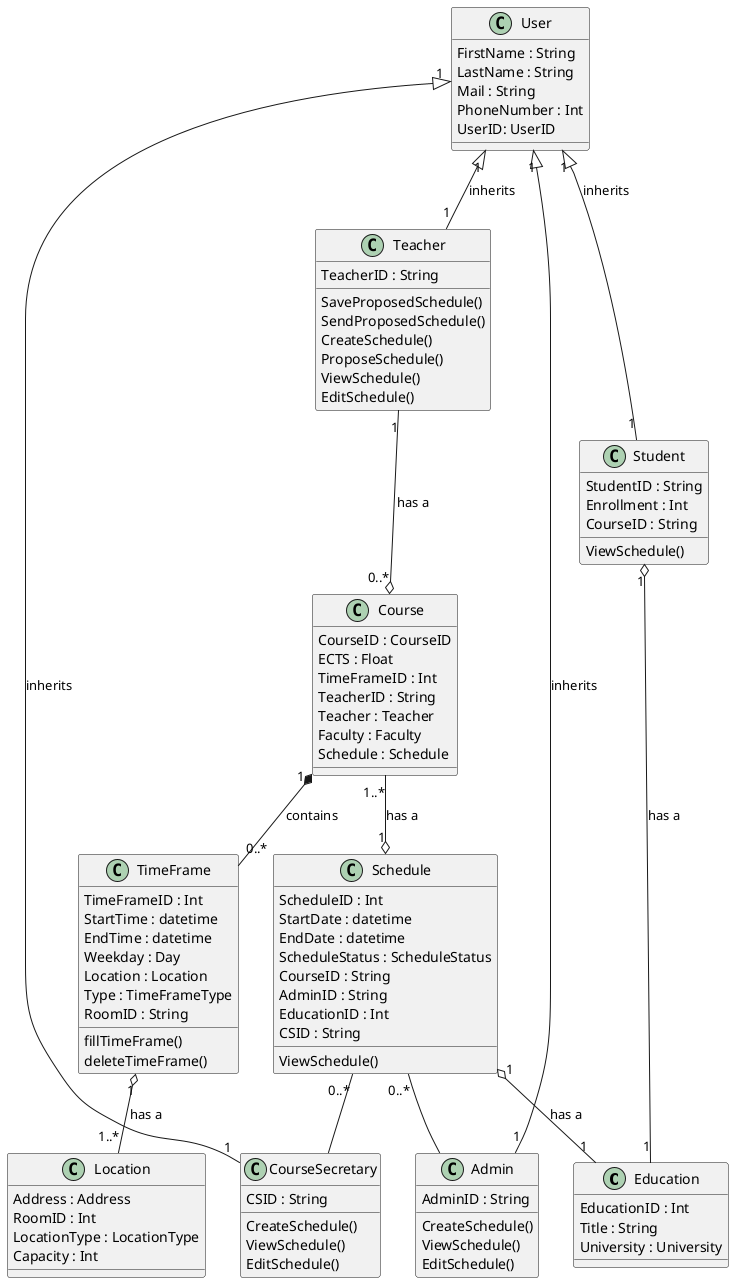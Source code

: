 @startuml ClassDiagram

class Education {
    EducationID : Int
    Title : String
    University : University
}

class Schedule{
    ScheduleID : Int
    StartDate : datetime
    EndDate : datetime
    ScheduleStatus : ScheduleStatus
    CourseID : String
    AdminID : String
    EducationID : Int
    CSID : String

    ViewSchedule()
}

class Location{
    Address : Address
    RoomID : Int
    LocationType : LocationType
    Capacity : Int
}

class Course{
    CourseID : CourseID
    ECTS : Float
    TimeFrameID : Int
    TeacherID : String
    Teacher : Teacher
    Faculty : Faculty
    Schedule : Schedule
}


class User{
    FirstName : String
    LastName : String
    Mail : String
    PhoneNumber : Int
    UserID: UserID
}

' class Semester{
'     Courses : Course[]
'     StartDate : Datetime
' }

class Student{
    StudentID : String
    Enrollment : Int
    CourseID : String
    ViewSchedule()
}

class Teacher{
    TeacherID : String
    SaveProposedSchedule()
    SendProposedSchedule()
    CreateSchedule()
    ProposeSchedule()
    ViewSchedule()
    EditSchedule()
}

class Admin{
    AdminID : String
    CreateSchedule()
    ViewSchedule()
    EditSchedule()
}

class TimeFrame{
    TimeFrameID : Int
    StartTime : datetime
    EndTime : datetime
    Weekday : Day
    Location : Location
    Type : TimeFrameType
    RoomID : String
    fillTimeFrame()
    deleteTimeFrame()
}

class CourseSecretary{
    CSID : String
    CreateSchedule()
    ViewSchedule()
    EditSchedule()
}

' User"1" o-- "1" Schedule : has a
Course"1..*" --o "1" Schedule : has a
' Student"1" o-- "1" Schedule : has a
' Teacher"1" o-- "1" Schedule : has a

' Education"1" *-- "4..6" Semester : contains

TimeFrame "1" o-- "1..*"Location : has a

User"1" <|-- "1"Student : inherits
User"1" <|-- "1"Teacher : inherits
User"1" <|-- "1"Admin : inherits
User"1" <|-- "1"CourseSecretary : inherits

' Semester"1" *-- "1..*" Course : contains
' Course"1" *-- "0..*" Class : contains
Course"1" *-- "0..*" TimeFrame : contains
Teacher"1" --o "0..*" Course : has a
Student"1" o-- "1" Education : has a
Schedule"1" o-- "1"Education : has a
Schedule"0..*" -- Admin
Schedule"0..*" -- CourseSecretary

' Login "1" -- "1" User : login

@enduml

